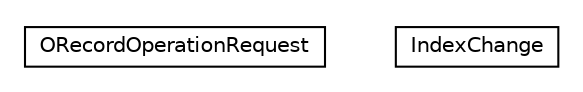 #!/usr/local/bin/dot
#
# Class diagram 
# Generated by UMLGraph version R5_6-24-gf6e263 (http://www.umlgraph.org/)
#

digraph G {
	edge [fontname="Helvetica",fontsize=10,labelfontname="Helvetica",labelfontsize=10];
	node [fontname="Helvetica",fontsize=10,shape=plaintext];
	nodesep=0.25;
	ranksep=0.5;
	// com.orientechnologies.orient.client.remote.message.tx.ORecordOperationRequest
	c448451 [label=<<table title="com.orientechnologies.orient.client.remote.message.tx.ORecordOperationRequest" border="0" cellborder="1" cellspacing="0" cellpadding="2" port="p" href="./ORecordOperationRequest.html">
		<tr><td><table border="0" cellspacing="0" cellpadding="1">
<tr><td align="center" balign="center"> ORecordOperationRequest </td></tr>
		</table></td></tr>
		</table>>, URL="./ORecordOperationRequest.html", fontname="Helvetica", fontcolor="black", fontsize=10.0];
	// com.orientechnologies.orient.client.remote.message.tx.IndexChange
	c448452 [label=<<table title="com.orientechnologies.orient.client.remote.message.tx.IndexChange" border="0" cellborder="1" cellspacing="0" cellpadding="2" port="p" href="./IndexChange.html">
		<tr><td><table border="0" cellspacing="0" cellpadding="1">
<tr><td align="center" balign="center"> IndexChange </td></tr>
		</table></td></tr>
		</table>>, URL="./IndexChange.html", fontname="Helvetica", fontcolor="black", fontsize=10.0];
}

